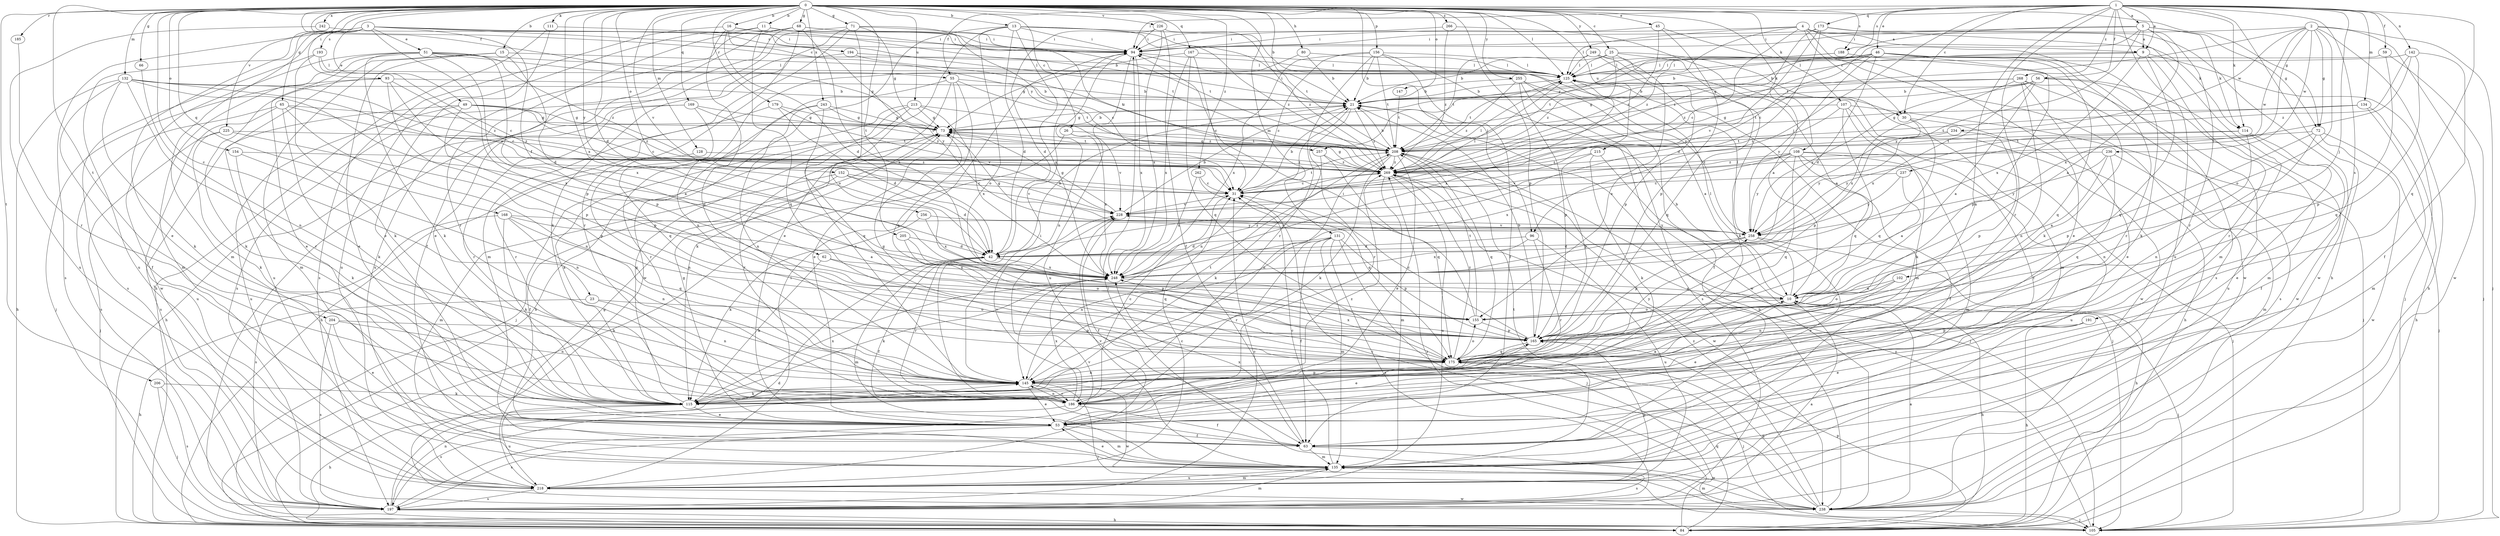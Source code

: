 strict digraph  {
0;
1;
2;
3;
4;
5;
9;
10;
11;
13;
15;
16;
21;
23;
25;
26;
30;
31;
42;
45;
46;
49;
51;
53;
55;
56;
59;
62;
63;
65;
66;
68;
71;
72;
73;
80;
84;
93;
94;
96;
102;
105;
107;
108;
111;
114;
115;
125;
128;
131;
132;
134;
135;
142;
145;
147;
152;
154;
155;
156;
165;
167;
168;
169;
173;
175;
179;
185;
186;
188;
191;
193;
194;
197;
204;
205;
206;
208;
213;
215;
218;
225;
226;
228;
234;
236;
237;
238;
242;
243;
248;
249;
255;
256;
257;
258;
262;
266;
268;
269;
0 -> 11  [label=b];
0 -> 13  [label=b];
0 -> 15  [label=b];
0 -> 16  [label=b];
0 -> 21  [label=b];
0 -> 23  [label=c];
0 -> 25  [label=c];
0 -> 26  [label=c];
0 -> 30  [label=c];
0 -> 42  [label=d];
0 -> 45  [label=e];
0 -> 55  [label=f];
0 -> 65  [label=g];
0 -> 66  [label=g];
0 -> 68  [label=g];
0 -> 71  [label=g];
0 -> 72  [label=g];
0 -> 80  [label=h];
0 -> 93  [label=i];
0 -> 96  [label=j];
0 -> 107  [label=k];
0 -> 108  [label=k];
0 -> 111  [label=k];
0 -> 125  [label=l];
0 -> 128  [label=m];
0 -> 131  [label=m];
0 -> 132  [label=m];
0 -> 147  [label=o];
0 -> 152  [label=o];
0 -> 154  [label=o];
0 -> 156  [label=p];
0 -> 165  [label=p];
0 -> 167  [label=q];
0 -> 168  [label=q];
0 -> 169  [label=q];
0 -> 179  [label=r];
0 -> 185  [label=r];
0 -> 188  [label=s];
0 -> 204  [label=t];
0 -> 205  [label=t];
0 -> 206  [label=t];
0 -> 213  [label=u];
0 -> 215  [label=u];
0 -> 225  [label=v];
0 -> 226  [label=v];
0 -> 228  [label=v];
0 -> 242  [label=x];
0 -> 243  [label=x];
0 -> 248  [label=x];
0 -> 249  [label=y];
0 -> 255  [label=y];
0 -> 256  [label=y];
0 -> 262  [label=z];
0 -> 266  [label=z];
1 -> 5  [label=a];
1 -> 9  [label=a];
1 -> 30  [label=c];
1 -> 46  [label=e];
1 -> 55  [label=f];
1 -> 56  [label=f];
1 -> 59  [label=f];
1 -> 84  [label=h];
1 -> 94  [label=i];
1 -> 96  [label=j];
1 -> 102  [label=j];
1 -> 114  [label=k];
1 -> 134  [label=m];
1 -> 142  [label=n];
1 -> 145  [label=n];
1 -> 173  [label=q];
1 -> 175  [label=q];
1 -> 186  [label=r];
1 -> 188  [label=s];
1 -> 191  [label=s];
1 -> 218  [label=u];
1 -> 268  [label=z];
2 -> 72  [label=g];
2 -> 84  [label=h];
2 -> 94  [label=i];
2 -> 105  [label=j];
2 -> 155  [label=o];
2 -> 208  [label=t];
2 -> 234  [label=w];
2 -> 236  [label=w];
2 -> 237  [label=w];
2 -> 238  [label=w];
2 -> 248  [label=x];
3 -> 49  [label=e];
3 -> 51  [label=e];
3 -> 53  [label=e];
3 -> 62  [label=f];
3 -> 135  [label=m];
3 -> 165  [label=p];
3 -> 193  [label=s];
3 -> 194  [label=s];
3 -> 197  [label=s];
3 -> 208  [label=t];
3 -> 218  [label=u];
3 -> 257  [label=y];
4 -> 9  [label=a];
4 -> 30  [label=c];
4 -> 31  [label=c];
4 -> 53  [label=e];
4 -> 94  [label=i];
4 -> 114  [label=k];
4 -> 125  [label=l];
4 -> 197  [label=s];
4 -> 269  [label=z];
5 -> 9  [label=a];
5 -> 10  [label=a];
5 -> 31  [label=c];
5 -> 72  [label=g];
5 -> 94  [label=i];
5 -> 114  [label=k];
5 -> 186  [label=r];
5 -> 257  [label=y];
5 -> 258  [label=y];
9 -> 21  [label=b];
9 -> 105  [label=j];
9 -> 125  [label=l];
9 -> 175  [label=q];
9 -> 186  [label=r];
9 -> 248  [label=x];
10 -> 21  [label=b];
10 -> 53  [label=e];
10 -> 84  [label=h];
10 -> 105  [label=j];
10 -> 125  [label=l];
10 -> 155  [label=o];
11 -> 94  [label=i];
11 -> 175  [label=q];
11 -> 186  [label=r];
11 -> 208  [label=t];
11 -> 218  [label=u];
13 -> 42  [label=d];
13 -> 53  [label=e];
13 -> 94  [label=i];
13 -> 155  [label=o];
13 -> 208  [label=t];
13 -> 238  [label=w];
13 -> 248  [label=x];
13 -> 258  [label=y];
13 -> 269  [label=z];
15 -> 53  [label=e];
15 -> 125  [label=l];
15 -> 135  [label=m];
15 -> 218  [label=u];
15 -> 248  [label=x];
16 -> 21  [label=b];
16 -> 42  [label=d];
16 -> 94  [label=i];
16 -> 175  [label=q];
16 -> 197  [label=s];
16 -> 258  [label=y];
21 -> 73  [label=g];
21 -> 94  [label=i];
21 -> 145  [label=n];
21 -> 186  [label=r];
21 -> 269  [label=z];
23 -> 84  [label=h];
23 -> 145  [label=n];
23 -> 155  [label=o];
25 -> 21  [label=b];
25 -> 125  [label=l];
25 -> 135  [label=m];
25 -> 155  [label=o];
25 -> 175  [label=q];
25 -> 269  [label=z];
26 -> 84  [label=h];
26 -> 208  [label=t];
26 -> 228  [label=v];
26 -> 248  [label=x];
30 -> 84  [label=h];
30 -> 165  [label=p];
30 -> 175  [label=q];
31 -> 21  [label=b];
31 -> 125  [label=l];
31 -> 208  [label=t];
31 -> 228  [label=v];
42 -> 21  [label=b];
42 -> 63  [label=f];
42 -> 135  [label=m];
42 -> 186  [label=r];
42 -> 248  [label=x];
45 -> 94  [label=i];
45 -> 165  [label=p];
45 -> 238  [label=w];
45 -> 269  [label=z];
46 -> 21  [label=b];
46 -> 42  [label=d];
46 -> 73  [label=g];
46 -> 115  [label=k];
46 -> 125  [label=l];
46 -> 165  [label=p];
46 -> 175  [label=q];
46 -> 186  [label=r];
46 -> 258  [label=y];
46 -> 269  [label=z];
49 -> 31  [label=c];
49 -> 73  [label=g];
49 -> 165  [label=p];
49 -> 197  [label=s];
49 -> 218  [label=u];
49 -> 269  [label=z];
51 -> 42  [label=d];
51 -> 53  [label=e];
51 -> 73  [label=g];
51 -> 115  [label=k];
51 -> 125  [label=l];
51 -> 135  [label=m];
51 -> 165  [label=p];
51 -> 238  [label=w];
51 -> 269  [label=z];
53 -> 63  [label=f];
53 -> 73  [label=g];
53 -> 135  [label=m];
53 -> 197  [label=s];
53 -> 269  [label=z];
55 -> 21  [label=b];
55 -> 53  [label=e];
55 -> 84  [label=h];
55 -> 115  [label=k];
55 -> 175  [label=q];
55 -> 208  [label=t];
56 -> 10  [label=a];
56 -> 21  [label=b];
56 -> 73  [label=g];
56 -> 135  [label=m];
56 -> 238  [label=w];
56 -> 248  [label=x];
56 -> 258  [label=y];
59 -> 105  [label=j];
59 -> 125  [label=l];
59 -> 165  [label=p];
62 -> 115  [label=k];
62 -> 155  [label=o];
62 -> 248  [label=x];
63 -> 135  [label=m];
63 -> 238  [label=w];
63 -> 248  [label=x];
65 -> 73  [label=g];
65 -> 115  [label=k];
65 -> 145  [label=n];
65 -> 197  [label=s];
65 -> 218  [label=u];
65 -> 269  [label=z];
66 -> 145  [label=n];
68 -> 63  [label=f];
68 -> 94  [label=i];
68 -> 105  [label=j];
68 -> 186  [label=r];
68 -> 218  [label=u];
68 -> 248  [label=x];
68 -> 269  [label=z];
71 -> 31  [label=c];
71 -> 53  [label=e];
71 -> 73  [label=g];
71 -> 94  [label=i];
71 -> 115  [label=k];
71 -> 135  [label=m];
71 -> 155  [label=o];
72 -> 105  [label=j];
72 -> 145  [label=n];
72 -> 165  [label=p];
72 -> 208  [label=t];
72 -> 238  [label=w];
73 -> 21  [label=b];
73 -> 115  [label=k];
73 -> 186  [label=r];
73 -> 208  [label=t];
80 -> 21  [label=b];
80 -> 125  [label=l];
80 -> 145  [label=n];
84 -> 165  [label=p];
84 -> 175  [label=q];
84 -> 269  [label=z];
93 -> 10  [label=a];
93 -> 21  [label=b];
93 -> 31  [label=c];
93 -> 105  [label=j];
93 -> 115  [label=k];
93 -> 165  [label=p];
94 -> 125  [label=l];
94 -> 145  [label=n];
94 -> 218  [label=u];
94 -> 248  [label=x];
96 -> 42  [label=d];
96 -> 186  [label=r];
96 -> 218  [label=u];
96 -> 248  [label=x];
102 -> 10  [label=a];
102 -> 145  [label=n];
102 -> 155  [label=o];
105 -> 269  [label=z];
107 -> 63  [label=f];
107 -> 73  [label=g];
107 -> 105  [label=j];
107 -> 115  [label=k];
107 -> 175  [label=q];
107 -> 269  [label=z];
108 -> 63  [label=f];
108 -> 105  [label=j];
108 -> 135  [label=m];
108 -> 175  [label=q];
108 -> 218  [label=u];
108 -> 228  [label=v];
108 -> 248  [label=x];
108 -> 258  [label=y];
108 -> 269  [label=z];
111 -> 53  [label=e];
111 -> 84  [label=h];
111 -> 94  [label=i];
114 -> 53  [label=e];
114 -> 63  [label=f];
114 -> 145  [label=n];
114 -> 208  [label=t];
114 -> 258  [label=y];
115 -> 10  [label=a];
115 -> 53  [label=e];
115 -> 73  [label=g];
115 -> 84  [label=h];
115 -> 165  [label=p];
115 -> 218  [label=u];
115 -> 248  [label=x];
125 -> 21  [label=b];
125 -> 135  [label=m];
125 -> 208  [label=t];
125 -> 238  [label=w];
125 -> 248  [label=x];
128 -> 145  [label=n];
128 -> 269  [label=z];
131 -> 42  [label=d];
131 -> 63  [label=f];
131 -> 105  [label=j];
131 -> 135  [label=m];
131 -> 145  [label=n];
131 -> 165  [label=p];
131 -> 186  [label=r];
131 -> 197  [label=s];
132 -> 21  [label=b];
132 -> 31  [label=c];
132 -> 63  [label=f];
132 -> 84  [label=h];
132 -> 115  [label=k];
132 -> 186  [label=r];
132 -> 248  [label=x];
132 -> 269  [label=z];
134 -> 73  [label=g];
134 -> 84  [label=h];
134 -> 135  [label=m];
134 -> 208  [label=t];
135 -> 31  [label=c];
135 -> 53  [label=e];
135 -> 197  [label=s];
135 -> 208  [label=t];
135 -> 218  [label=u];
135 -> 228  [label=v];
142 -> 63  [label=f];
142 -> 125  [label=l];
142 -> 175  [label=q];
142 -> 228  [label=v];
142 -> 269  [label=z];
145 -> 53  [label=e];
145 -> 105  [label=j];
145 -> 115  [label=k];
145 -> 186  [label=r];
145 -> 208  [label=t];
145 -> 238  [label=w];
147 -> 208  [label=t];
152 -> 31  [label=c];
152 -> 42  [label=d];
152 -> 63  [label=f];
152 -> 135  [label=m];
152 -> 228  [label=v];
154 -> 115  [label=k];
154 -> 145  [label=n];
154 -> 269  [label=z];
155 -> 94  [label=i];
155 -> 165  [label=p];
155 -> 208  [label=t];
156 -> 21  [label=b];
156 -> 31  [label=c];
156 -> 63  [label=f];
156 -> 125  [label=l];
156 -> 186  [label=r];
156 -> 208  [label=t];
156 -> 238  [label=w];
156 -> 248  [label=x];
165 -> 21  [label=b];
165 -> 31  [label=c];
165 -> 53  [label=e];
165 -> 175  [label=q];
167 -> 31  [label=c];
167 -> 73  [label=g];
167 -> 125  [label=l];
167 -> 175  [label=q];
167 -> 248  [label=x];
168 -> 10  [label=a];
168 -> 115  [label=k];
168 -> 145  [label=n];
168 -> 175  [label=q];
168 -> 197  [label=s];
168 -> 258  [label=y];
169 -> 73  [label=g];
169 -> 84  [label=h];
169 -> 175  [label=q];
169 -> 186  [label=r];
169 -> 208  [label=t];
173 -> 42  [label=d];
173 -> 94  [label=i];
173 -> 135  [label=m];
173 -> 228  [label=v];
173 -> 238  [label=w];
173 -> 269  [label=z];
175 -> 73  [label=g];
175 -> 105  [label=j];
175 -> 145  [label=n];
175 -> 155  [label=o];
175 -> 248  [label=x];
175 -> 258  [label=y];
175 -> 269  [label=z];
179 -> 42  [label=d];
179 -> 73  [label=g];
179 -> 186  [label=r];
179 -> 228  [label=v];
185 -> 186  [label=r];
186 -> 31  [label=c];
186 -> 63  [label=f];
186 -> 94  [label=i];
186 -> 145  [label=n];
186 -> 197  [label=s];
186 -> 228  [label=v];
186 -> 248  [label=x];
188 -> 115  [label=k];
188 -> 125  [label=l];
188 -> 208  [label=t];
191 -> 53  [label=e];
191 -> 84  [label=h];
191 -> 165  [label=p];
193 -> 31  [label=c];
193 -> 115  [label=k];
193 -> 125  [label=l];
193 -> 197  [label=s];
194 -> 125  [label=l];
194 -> 197  [label=s];
194 -> 208  [label=t];
197 -> 10  [label=a];
197 -> 31  [label=c];
197 -> 42  [label=d];
197 -> 84  [label=h];
197 -> 135  [label=m];
197 -> 145  [label=n];
197 -> 228  [label=v];
204 -> 53  [label=e];
204 -> 145  [label=n];
204 -> 165  [label=p];
204 -> 197  [label=s];
205 -> 42  [label=d];
205 -> 165  [label=p];
205 -> 175  [label=q];
206 -> 105  [label=j];
206 -> 115  [label=k];
206 -> 197  [label=s];
208 -> 21  [label=b];
208 -> 53  [label=e];
208 -> 73  [label=g];
208 -> 105  [label=j];
208 -> 115  [label=k];
208 -> 145  [label=n];
208 -> 175  [label=q];
208 -> 269  [label=z];
213 -> 73  [label=g];
213 -> 84  [label=h];
213 -> 105  [label=j];
213 -> 145  [label=n];
213 -> 248  [label=x];
213 -> 269  [label=z];
215 -> 105  [label=j];
215 -> 115  [label=k];
215 -> 165  [label=p];
215 -> 269  [label=z];
218 -> 31  [label=c];
218 -> 73  [label=g];
218 -> 94  [label=i];
218 -> 135  [label=m];
218 -> 165  [label=p];
218 -> 197  [label=s];
218 -> 238  [label=w];
225 -> 105  [label=j];
225 -> 115  [label=k];
225 -> 165  [label=p];
225 -> 208  [label=t];
226 -> 42  [label=d];
226 -> 63  [label=f];
226 -> 94  [label=i];
226 -> 248  [label=x];
226 -> 269  [label=z];
228 -> 21  [label=b];
228 -> 63  [label=f];
228 -> 73  [label=g];
228 -> 258  [label=y];
234 -> 165  [label=p];
234 -> 208  [label=t];
234 -> 258  [label=y];
236 -> 10  [label=a];
236 -> 135  [label=m];
236 -> 175  [label=q];
236 -> 258  [label=y];
236 -> 269  [label=z];
237 -> 10  [label=a];
237 -> 31  [label=c];
237 -> 258  [label=y];
238 -> 10  [label=a];
238 -> 21  [label=b];
238 -> 31  [label=c];
238 -> 94  [label=i];
238 -> 105  [label=j];
238 -> 135  [label=m];
238 -> 175  [label=q];
238 -> 269  [label=z];
242 -> 94  [label=i];
242 -> 218  [label=u];
243 -> 73  [label=g];
243 -> 145  [label=n];
243 -> 175  [label=q];
243 -> 186  [label=r];
243 -> 269  [label=z];
248 -> 10  [label=a];
248 -> 115  [label=k];
248 -> 269  [label=z];
249 -> 10  [label=a];
249 -> 115  [label=k];
249 -> 125  [label=l];
249 -> 165  [label=p];
249 -> 208  [label=t];
255 -> 10  [label=a];
255 -> 21  [label=b];
255 -> 63  [label=f];
255 -> 165  [label=p];
255 -> 197  [label=s];
255 -> 269  [label=z];
256 -> 115  [label=k];
256 -> 248  [label=x];
256 -> 258  [label=y];
257 -> 115  [label=k];
257 -> 175  [label=q];
257 -> 269  [label=z];
258 -> 42  [label=d];
258 -> 53  [label=e];
258 -> 73  [label=g];
258 -> 84  [label=h];
258 -> 125  [label=l];
258 -> 165  [label=p];
258 -> 228  [label=v];
262 -> 31  [label=c];
262 -> 175  [label=q];
262 -> 248  [label=x];
266 -> 10  [label=a];
266 -> 94  [label=i];
266 -> 269  [label=z];
268 -> 21  [label=b];
268 -> 53  [label=e];
268 -> 145  [label=n];
268 -> 197  [label=s];
268 -> 208  [label=t];
268 -> 218  [label=u];
268 -> 248  [label=x];
269 -> 31  [label=c];
269 -> 73  [label=g];
269 -> 125  [label=l];
269 -> 135  [label=m];
269 -> 218  [label=u];
269 -> 238  [label=w];
}
